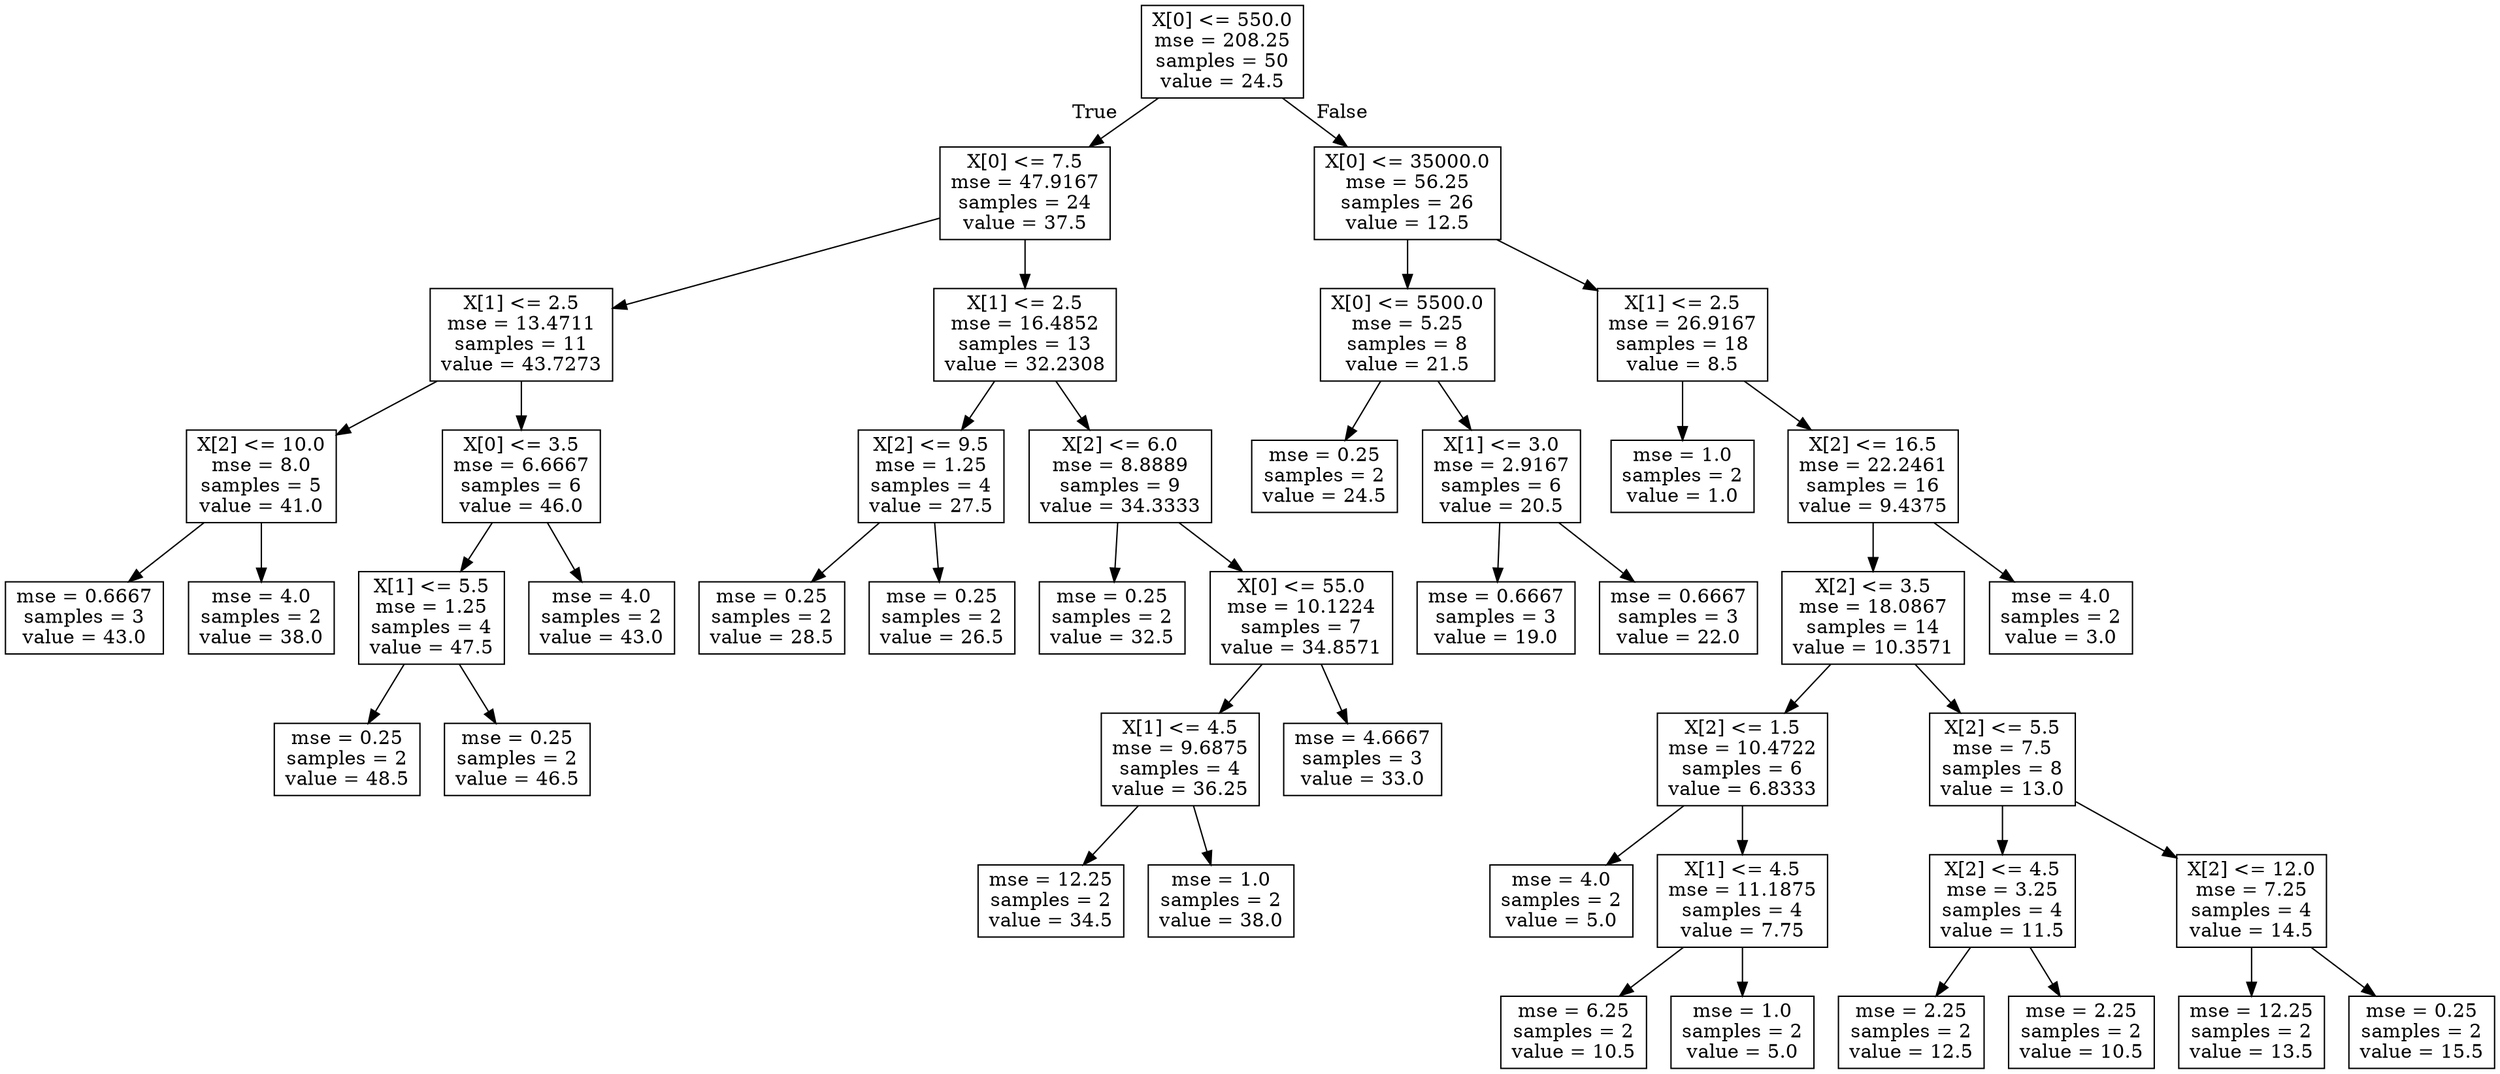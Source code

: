 digraph Tree {
node [shape=box] ;
0 [label="X[0] <= 550.0\nmse = 208.25\nsamples = 50\nvalue = 24.5"] ;
1 [label="X[0] <= 7.5\nmse = 47.9167\nsamples = 24\nvalue = 37.5"] ;
0 -> 1 [labeldistance=2.5, labelangle=45, headlabel="True"] ;
2 [label="X[1] <= 2.5\nmse = 13.4711\nsamples = 11\nvalue = 43.7273"] ;
1 -> 2 ;
3 [label="X[2] <= 10.0\nmse = 8.0\nsamples = 5\nvalue = 41.0"] ;
2 -> 3 ;
4 [label="mse = 0.6667\nsamples = 3\nvalue = 43.0"] ;
3 -> 4 ;
5 [label="mse = 4.0\nsamples = 2\nvalue = 38.0"] ;
3 -> 5 ;
6 [label="X[0] <= 3.5\nmse = 6.6667\nsamples = 6\nvalue = 46.0"] ;
2 -> 6 ;
7 [label="X[1] <= 5.5\nmse = 1.25\nsamples = 4\nvalue = 47.5"] ;
6 -> 7 ;
8 [label="mse = 0.25\nsamples = 2\nvalue = 48.5"] ;
7 -> 8 ;
9 [label="mse = 0.25\nsamples = 2\nvalue = 46.5"] ;
7 -> 9 ;
10 [label="mse = 4.0\nsamples = 2\nvalue = 43.0"] ;
6 -> 10 ;
11 [label="X[1] <= 2.5\nmse = 16.4852\nsamples = 13\nvalue = 32.2308"] ;
1 -> 11 ;
12 [label="X[2] <= 9.5\nmse = 1.25\nsamples = 4\nvalue = 27.5"] ;
11 -> 12 ;
13 [label="mse = 0.25\nsamples = 2\nvalue = 28.5"] ;
12 -> 13 ;
14 [label="mse = 0.25\nsamples = 2\nvalue = 26.5"] ;
12 -> 14 ;
15 [label="X[2] <= 6.0\nmse = 8.8889\nsamples = 9\nvalue = 34.3333"] ;
11 -> 15 ;
16 [label="mse = 0.25\nsamples = 2\nvalue = 32.5"] ;
15 -> 16 ;
17 [label="X[0] <= 55.0\nmse = 10.1224\nsamples = 7\nvalue = 34.8571"] ;
15 -> 17 ;
18 [label="X[1] <= 4.5\nmse = 9.6875\nsamples = 4\nvalue = 36.25"] ;
17 -> 18 ;
19 [label="mse = 12.25\nsamples = 2\nvalue = 34.5"] ;
18 -> 19 ;
20 [label="mse = 1.0\nsamples = 2\nvalue = 38.0"] ;
18 -> 20 ;
21 [label="mse = 4.6667\nsamples = 3\nvalue = 33.0"] ;
17 -> 21 ;
22 [label="X[0] <= 35000.0\nmse = 56.25\nsamples = 26\nvalue = 12.5"] ;
0 -> 22 [labeldistance=2.5, labelangle=-45, headlabel="False"] ;
23 [label="X[0] <= 5500.0\nmse = 5.25\nsamples = 8\nvalue = 21.5"] ;
22 -> 23 ;
24 [label="mse = 0.25\nsamples = 2\nvalue = 24.5"] ;
23 -> 24 ;
25 [label="X[1] <= 3.0\nmse = 2.9167\nsamples = 6\nvalue = 20.5"] ;
23 -> 25 ;
26 [label="mse = 0.6667\nsamples = 3\nvalue = 19.0"] ;
25 -> 26 ;
27 [label="mse = 0.6667\nsamples = 3\nvalue = 22.0"] ;
25 -> 27 ;
28 [label="X[1] <= 2.5\nmse = 26.9167\nsamples = 18\nvalue = 8.5"] ;
22 -> 28 ;
29 [label="mse = 1.0\nsamples = 2\nvalue = 1.0"] ;
28 -> 29 ;
30 [label="X[2] <= 16.5\nmse = 22.2461\nsamples = 16\nvalue = 9.4375"] ;
28 -> 30 ;
31 [label="X[2] <= 3.5\nmse = 18.0867\nsamples = 14\nvalue = 10.3571"] ;
30 -> 31 ;
32 [label="X[2] <= 1.5\nmse = 10.4722\nsamples = 6\nvalue = 6.8333"] ;
31 -> 32 ;
33 [label="mse = 4.0\nsamples = 2\nvalue = 5.0"] ;
32 -> 33 ;
34 [label="X[1] <= 4.5\nmse = 11.1875\nsamples = 4\nvalue = 7.75"] ;
32 -> 34 ;
35 [label="mse = 6.25\nsamples = 2\nvalue = 10.5"] ;
34 -> 35 ;
36 [label="mse = 1.0\nsamples = 2\nvalue = 5.0"] ;
34 -> 36 ;
37 [label="X[2] <= 5.5\nmse = 7.5\nsamples = 8\nvalue = 13.0"] ;
31 -> 37 ;
38 [label="X[2] <= 4.5\nmse = 3.25\nsamples = 4\nvalue = 11.5"] ;
37 -> 38 ;
39 [label="mse = 2.25\nsamples = 2\nvalue = 12.5"] ;
38 -> 39 ;
40 [label="mse = 2.25\nsamples = 2\nvalue = 10.5"] ;
38 -> 40 ;
41 [label="X[2] <= 12.0\nmse = 7.25\nsamples = 4\nvalue = 14.5"] ;
37 -> 41 ;
42 [label="mse = 12.25\nsamples = 2\nvalue = 13.5"] ;
41 -> 42 ;
43 [label="mse = 0.25\nsamples = 2\nvalue = 15.5"] ;
41 -> 43 ;
44 [label="mse = 4.0\nsamples = 2\nvalue = 3.0"] ;
30 -> 44 ;
}